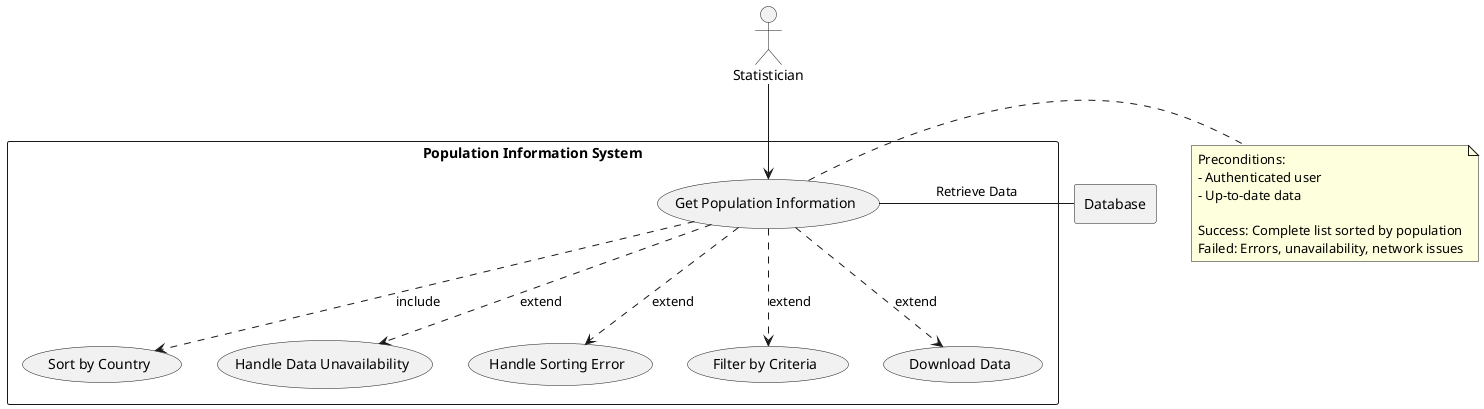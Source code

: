 @startuml

actor A as "Statistician"

rectangle "Population Information System" {
    usecase UC1 as "Get Population Information"
    usecase UCa as "Sort by Country"
    usecase UCe as "Handle Data Unavailability"
    usecase UCd as "Handle Sorting Error"
    usecase UCf as "Filter by Criteria"
    usecase UCdwn as "Download Data"

    A --> UC1
    UC1 ..> UCa : include
    UC1 ..> UCe : extend
    UC1 ..> UCd : extend
    UC1 ..> UCf : extend
    UC1 ..> UCdwn : extend
}

rectangle Database {
    UC1 - Database : "Retrieve Data"
}

note right of UC1
Preconditions:
- Authenticated user
- Up-to-date data

Success: Complete list sorted by population
Failed: Errors, unavailability, network issues
end note

@enduml
